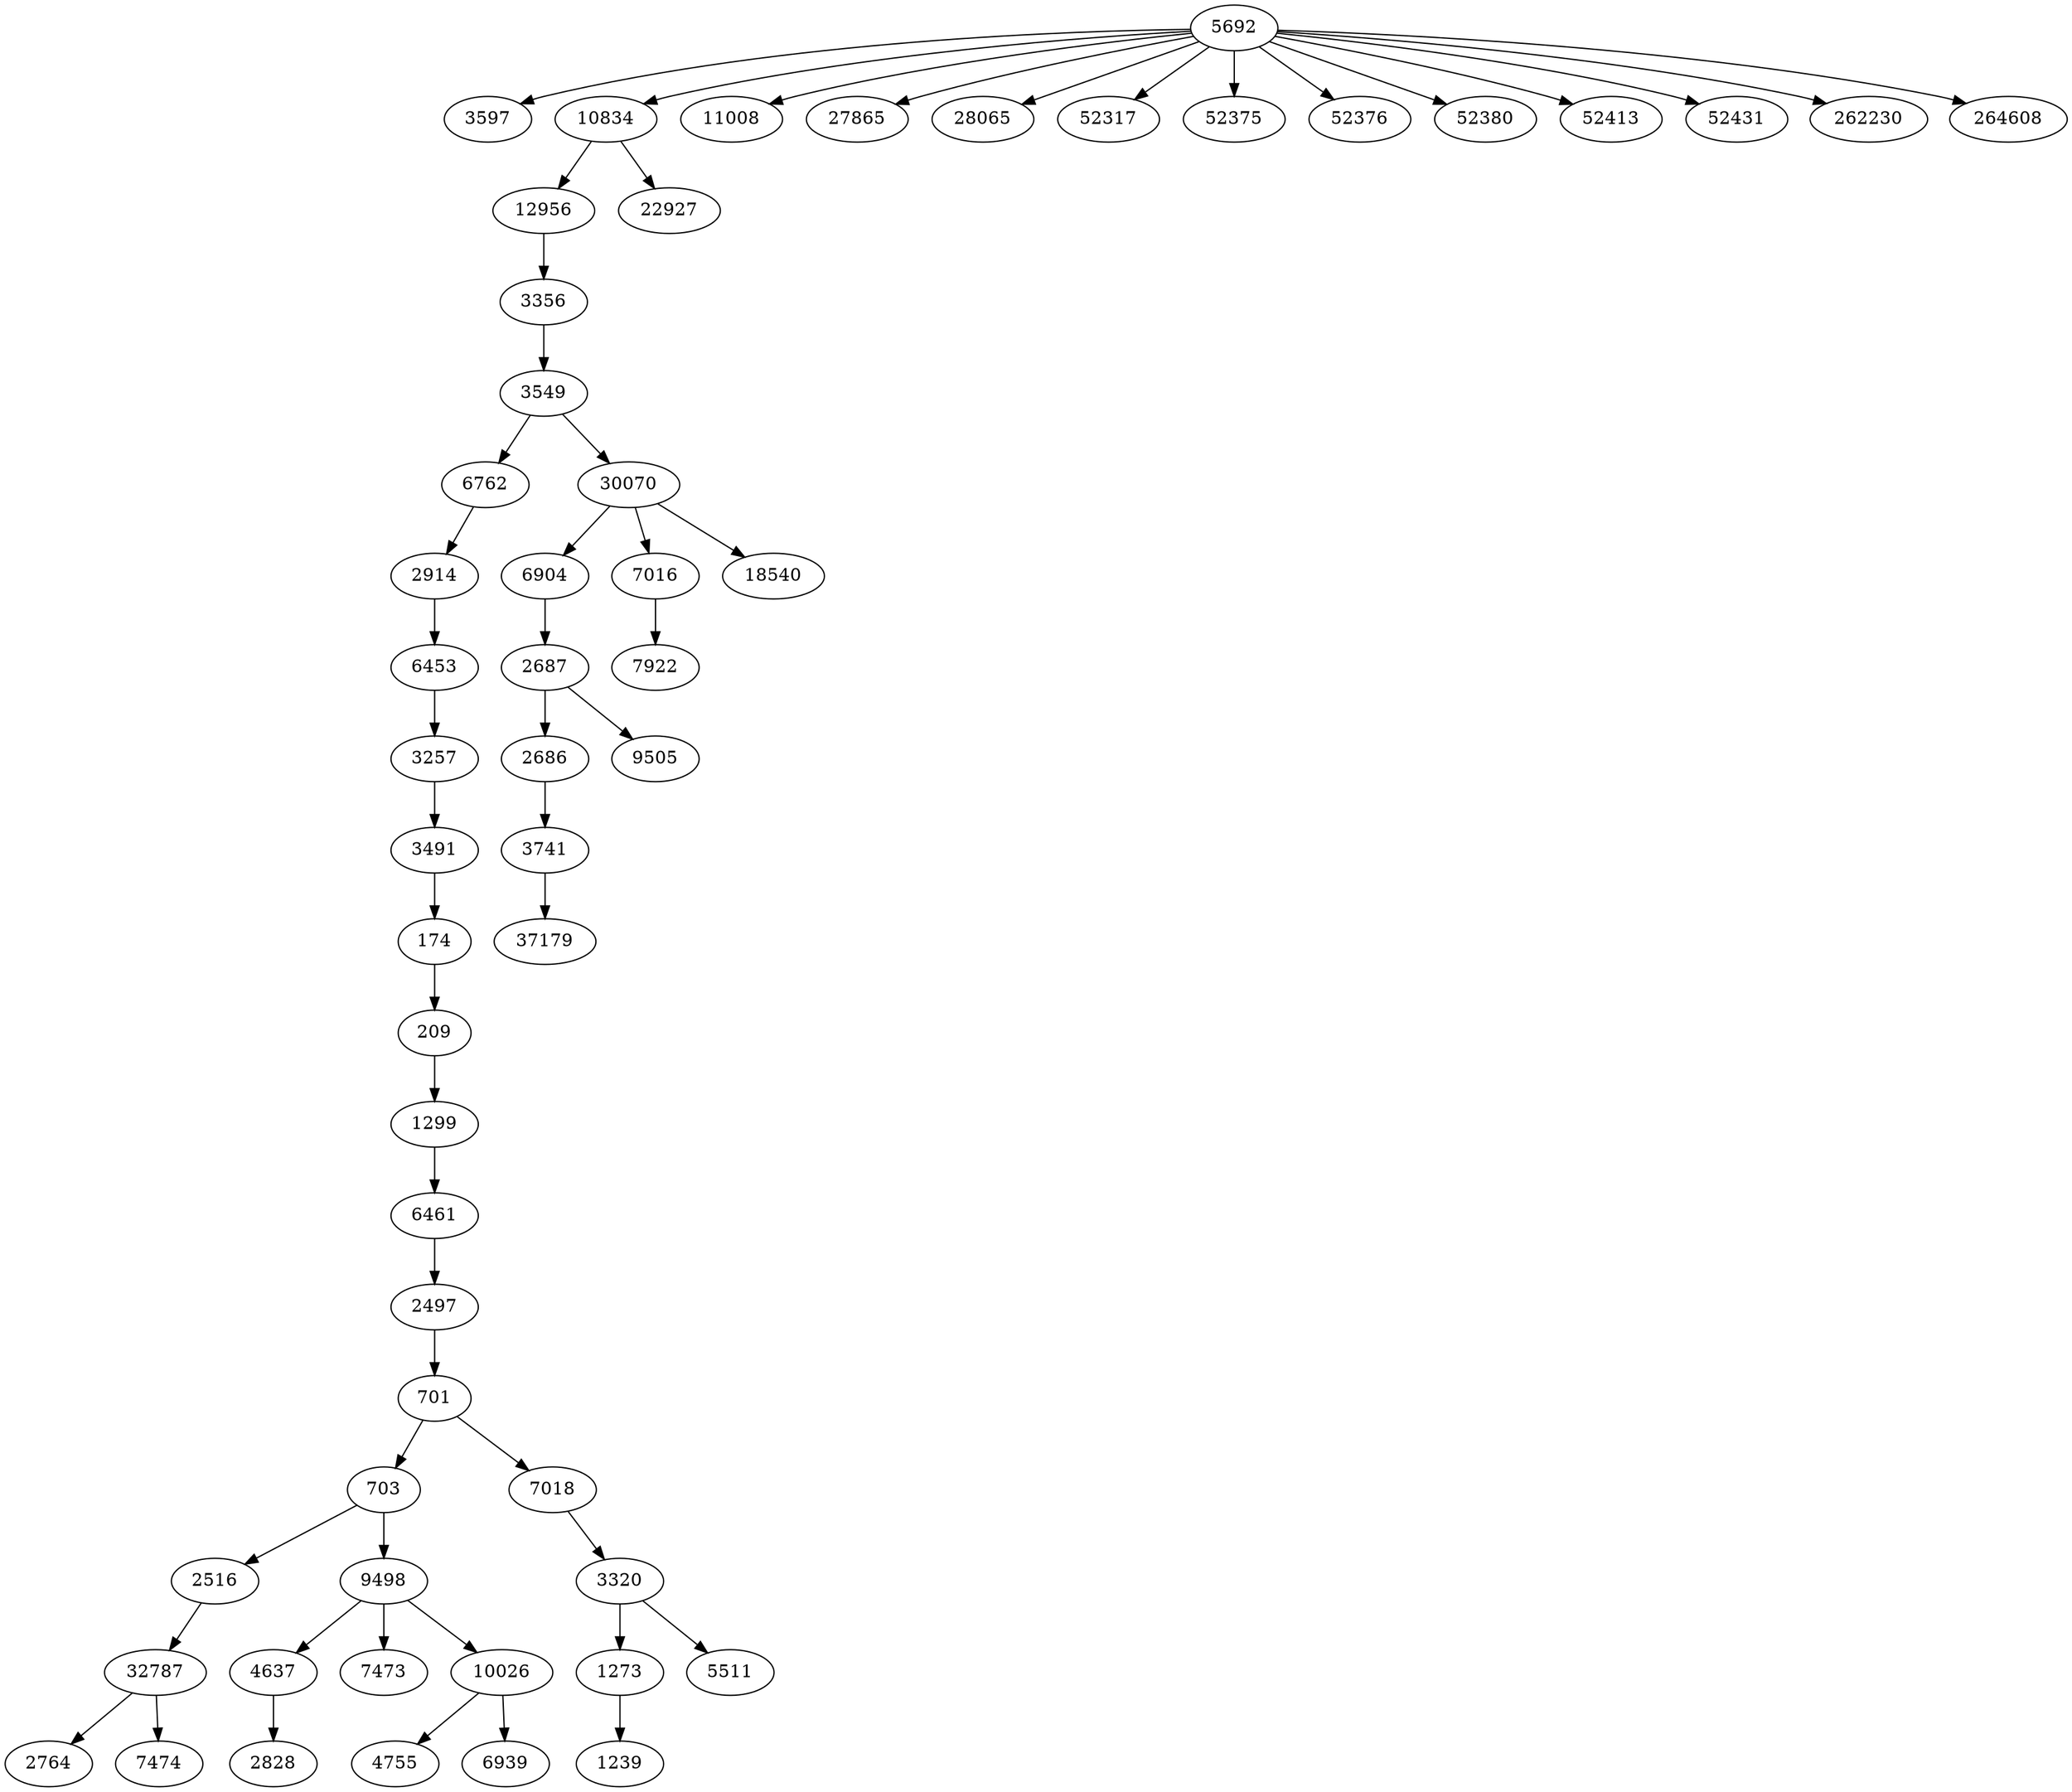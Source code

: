 digraph {
  // Node definitions.
  174;
  209;
  701;
  703;
  1239;
  1273;
  1299;
  2497;
  2516;
  2686;
  2687;
  2764;
  2828;
  2914;
  3257;
  3320;
  3356;
  3491;
  3549;
  3597;
  3741;
  4637;
  4755;
  5511;
  5692;
  6453;
  6461;
  6762;
  6904;
  6939;
  7016;
  7018;
  7473;
  7474;
  7922;
  9498;
  9505;
  10026;
  10834;
  11008;
  12956;
  18540;
  22927;
  27865;
  28065;
  30070;
  32787;
  37179;
  52317;
  52375;
  52376;
  52380;
  52413;
  52431;
  262230;
  264608;

  // Edge definitions.
  174 -> 209;
  209 -> 1299;
  701 -> 703;
  701 -> 7018;
  703 -> 2516;
  703 -> 9498;
  1273 -> 1239;
  1299 -> 6461;
  2497 -> 701;
  2516 -> 32787;
  2686 -> 3741;
  2687 -> 2686;
  2687 -> 9505;
  2914 -> 6453;
  3257 -> 3491;
  3320 -> 1273;
  3320 -> 5511;
  3356 -> 3549;
  3491 -> 174;
  3549 -> 6762;
  3549 -> 30070;
  3741 -> 37179;
  4637 -> 2828;
  5692 -> 3597;
  5692 -> 10834;
  5692 -> 11008;
  5692 -> 27865;
  5692 -> 28065;
  5692 -> 52317;
  5692 -> 52375;
  5692 -> 52376;
  5692 -> 52380;
  5692 -> 52413;
  5692 -> 52431;
  5692 -> 262230;
  5692 -> 264608;
  6453 -> 3257;
  6461 -> 2497;
  6762 -> 2914;
  6904 -> 2687;
  7016 -> 7922;
  7018 -> 3320;
  9498 -> 4637;
  9498 -> 7473;
  9498 -> 10026;
  10026 -> 4755;
  10026 -> 6939;
  10834 -> 12956;
  10834 -> 22927;
  12956 -> 3356;
  30070 -> 6904;
  30070 -> 7016;
  30070 -> 18540;
  32787 -> 2764;
  32787 -> 7474;
}